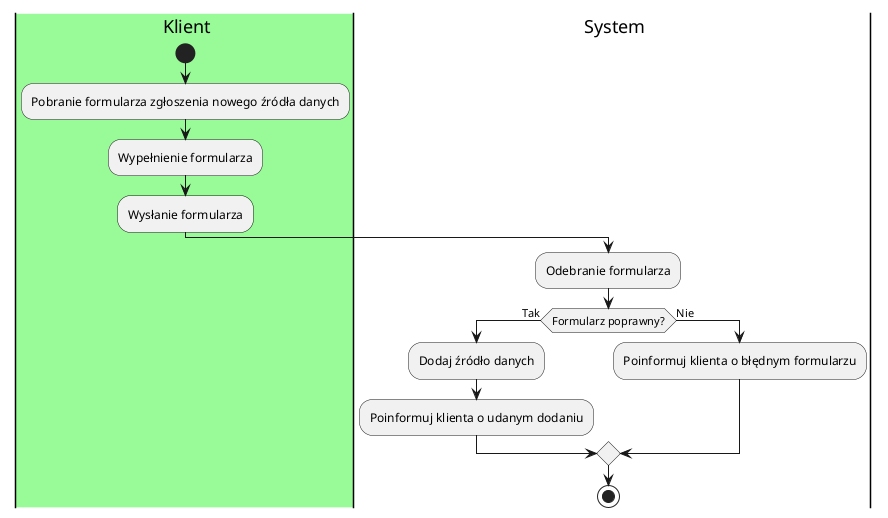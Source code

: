 @startuml

|#palegreen|k| Klient
|s| System
|k|
start
:Pobranie formularza zgłoszenia nowego źródła danych;
:Wypełnienie formularza;
:Wysłanie formularza;
|s|
:Odebranie formularza;
if (Formularz poprawny?) then (Tak)
  :Dodaj źródło danych;
  :Poinformuj klienta o udanym dodaniu;
else (Nie)
  :Poinformuj klienta o błędnym formularzu;
endif


stop
@enduml